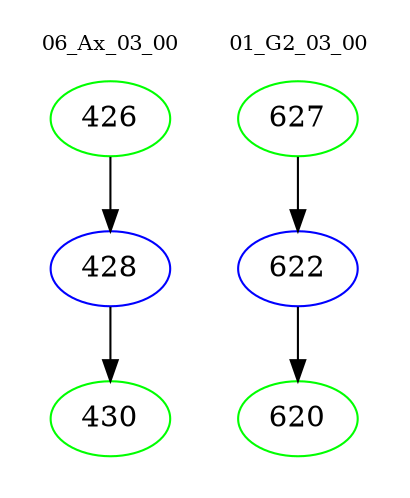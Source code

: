 digraph{
subgraph cluster_0 {
color = white
label = "06_Ax_03_00";
fontsize=10;
T0_426 [label="426", color="green"]
T0_426 -> T0_428 [color="black"]
T0_428 [label="428", color="blue"]
T0_428 -> T0_430 [color="black"]
T0_430 [label="430", color="green"]
}
subgraph cluster_1 {
color = white
label = "01_G2_03_00";
fontsize=10;
T1_627 [label="627", color="green"]
T1_627 -> T1_622 [color="black"]
T1_622 [label="622", color="blue"]
T1_622 -> T1_620 [color="black"]
T1_620 [label="620", color="green"]
}
}
